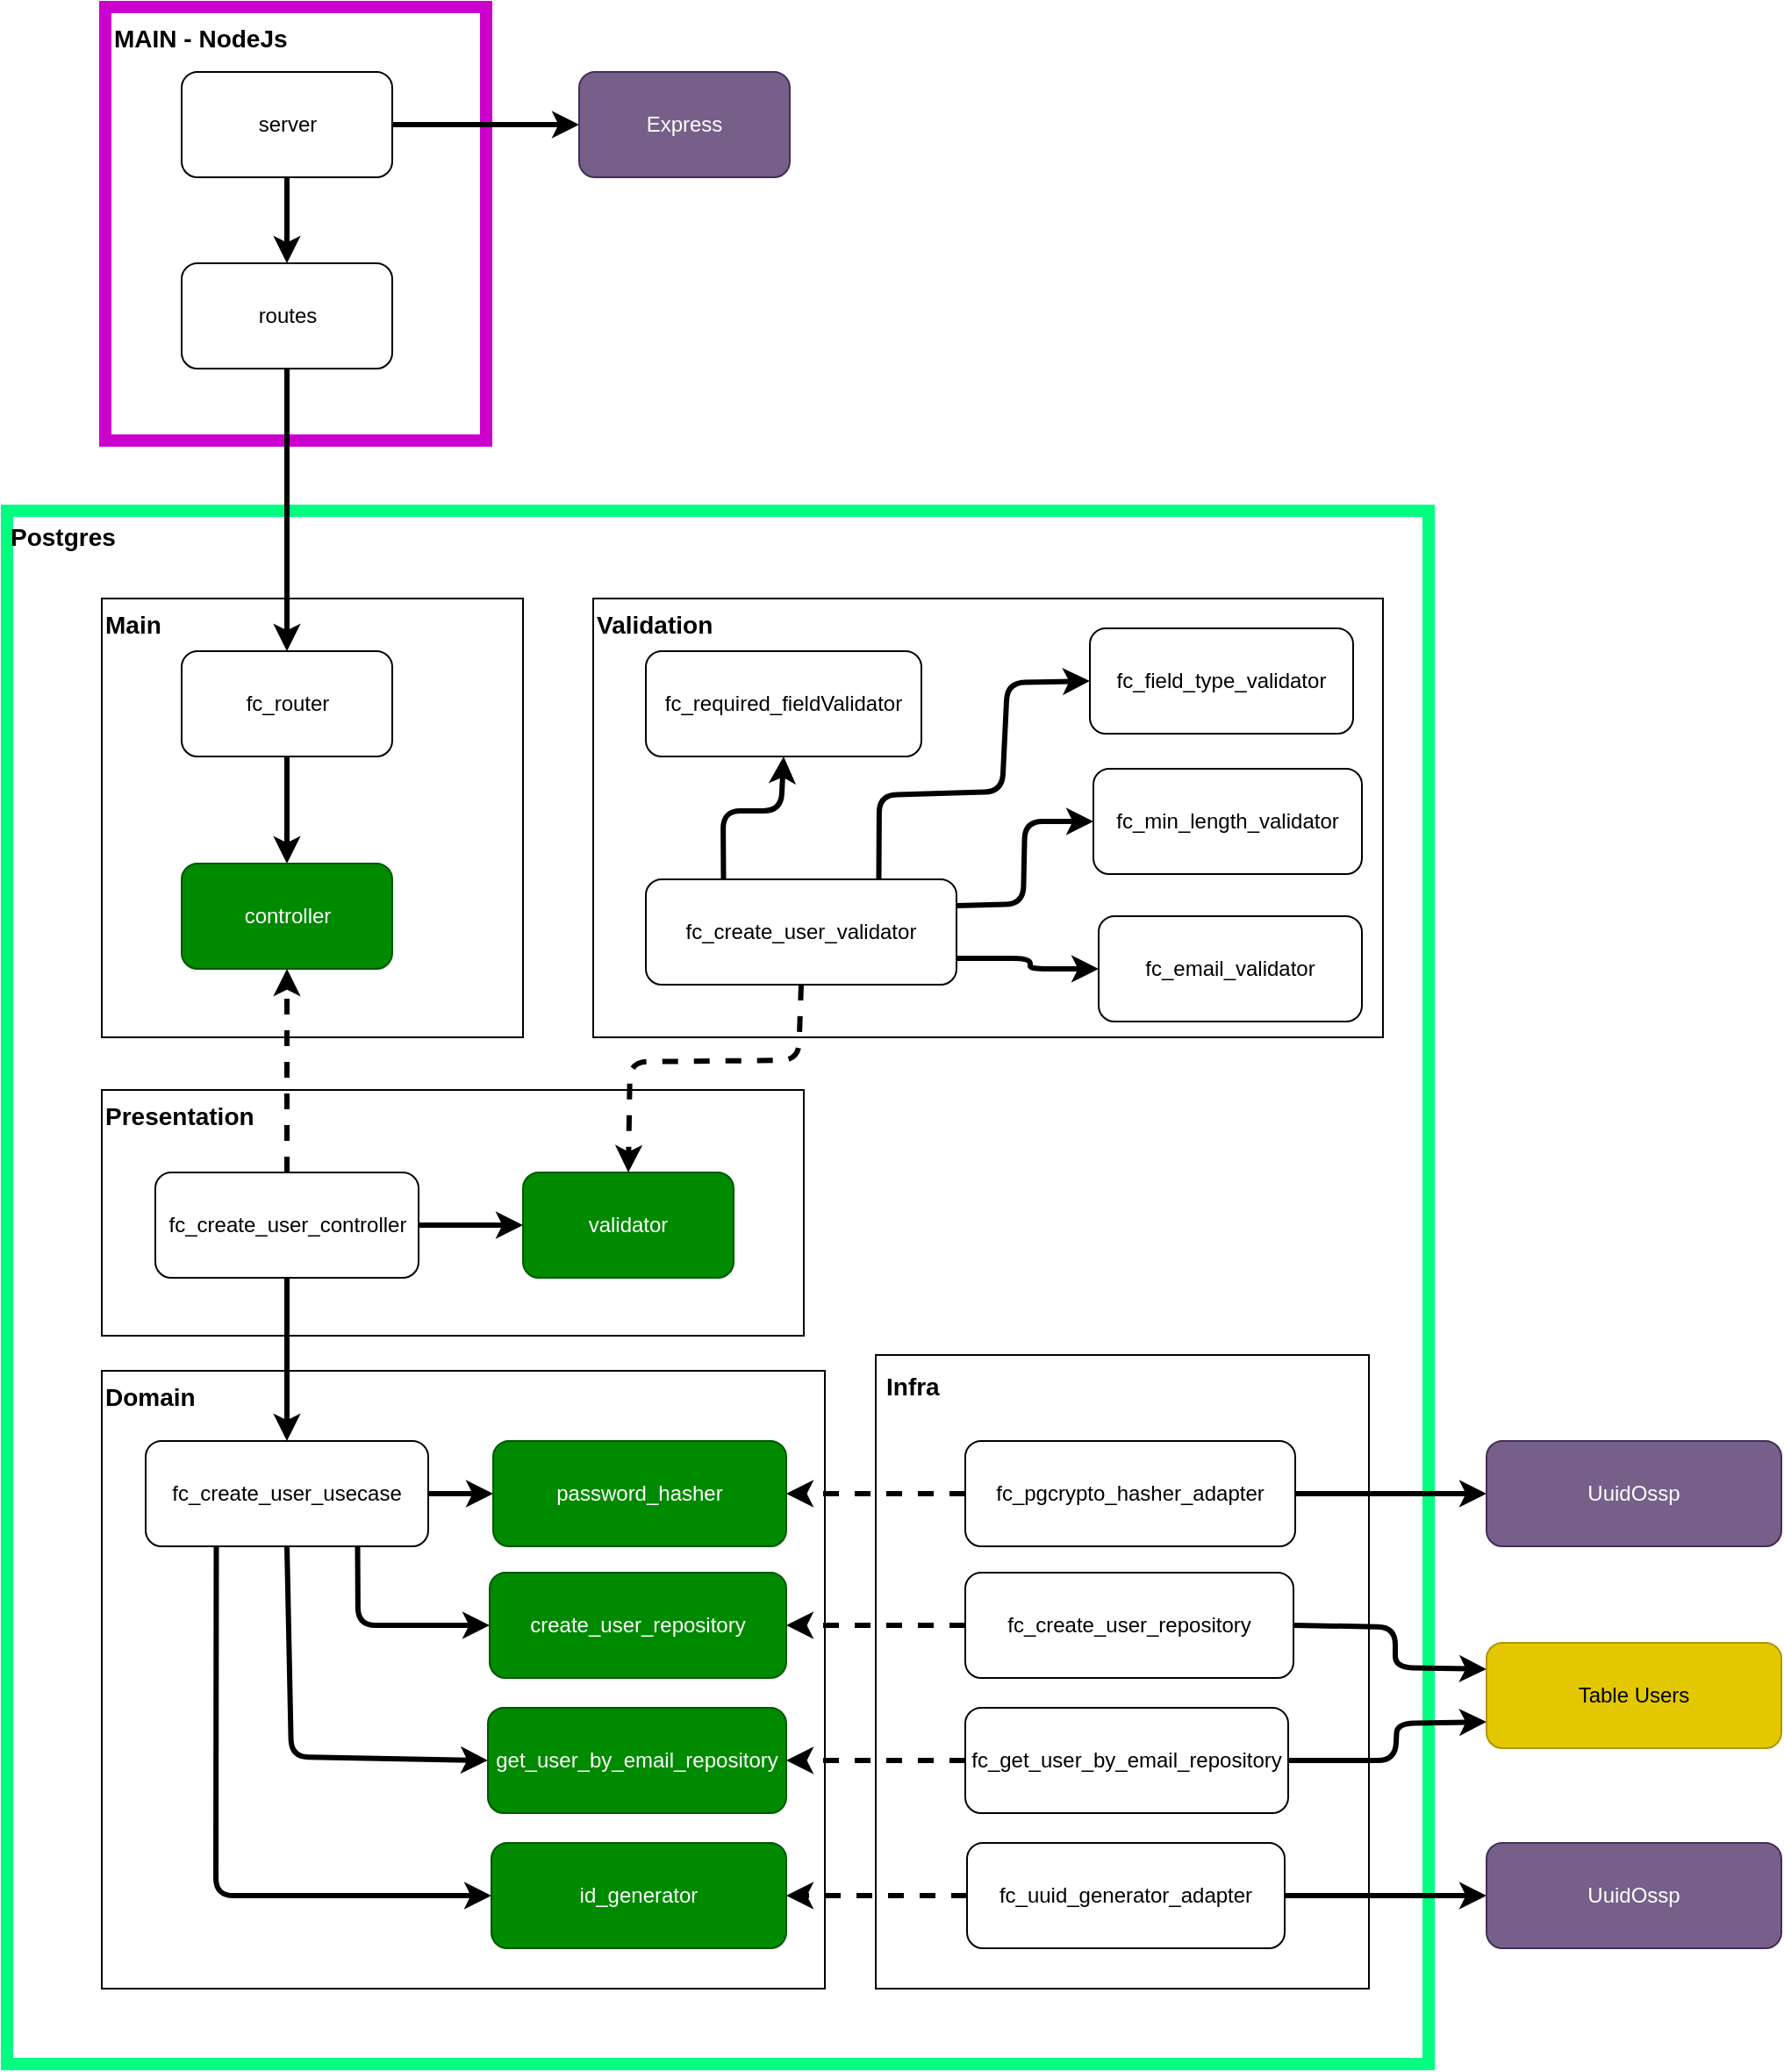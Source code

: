 <mxfile>
    <diagram id="iT9RFiSTKqCKDJlBxsRW" name="Page-1">
        <mxGraphModel dx="885" dy="419" grid="0" gridSize="10" guides="1" tooltips="1" connect="1" arrows="1" fold="1" page="0" pageScale="1" pageWidth="850" pageHeight="1100" math="0" shadow="0">
            <root>
                <mxCell id="0"/>
                <mxCell id="1" parent="0"/>
                <mxCell id="11" value="" style="rounded=0;whiteSpace=wrap;html=1;strokeWidth=7;strokeColor=#00FF80;" parent="1" vertex="1">
                    <mxGeometry x="46" y="430" width="810" height="885" as="geometry"/>
                </mxCell>
                <mxCell id="8" value="" style="rounded=0;whiteSpace=wrap;html=1;gradientColor=none;strokeColor=#CC00CC;strokeWidth=7;" parent="1" vertex="1">
                    <mxGeometry x="102" y="143" width="217" height="247" as="geometry"/>
                </mxCell>
                <mxCell id="6" style="edgeStyle=none;html=1;exitX=0.5;exitY=1;exitDx=0;exitDy=0;entryX=0.5;entryY=0;entryDx=0;entryDy=0;strokeWidth=3;" parent="1" source="2" target="5" edge="1">
                    <mxGeometry relative="1" as="geometry"/>
                </mxCell>
                <mxCell id="91" style="edgeStyle=none;html=1;exitX=1;exitY=0.5;exitDx=0;exitDy=0;entryX=0;entryY=0.5;entryDx=0;entryDy=0;strokeWidth=3;fontSize=12;" edge="1" parent="1" source="2" target="3">
                    <mxGeometry relative="1" as="geometry"/>
                </mxCell>
                <mxCell id="2" value="server" style="rounded=1;whiteSpace=wrap;html=1;" parent="1" vertex="1">
                    <mxGeometry x="145.5" y="180" width="120" height="60" as="geometry"/>
                </mxCell>
                <mxCell id="3" value="Express" style="rounded=1;whiteSpace=wrap;html=1;fillColor=#76608a;strokeColor=#432D57;fontColor=#ffffff;" parent="1" vertex="1">
                    <mxGeometry x="372" y="180" width="120" height="60" as="geometry"/>
                </mxCell>
                <mxCell id="5" value="routes" style="rounded=1;whiteSpace=wrap;html=1;" parent="1" vertex="1">
                    <mxGeometry x="145.5" y="289" width="120" height="60" as="geometry"/>
                </mxCell>
                <mxCell id="9" value="MAIN - NodeJs" style="text;html=1;strokeColor=none;fillColor=none;align=left;verticalAlign=middle;whiteSpace=wrap;rounded=0;fontStyle=1;fontSize=14;" parent="1" vertex="1">
                    <mxGeometry x="105" y="146" width="110" height="30" as="geometry"/>
                </mxCell>
                <mxCell id="15" value="Postgres" style="text;html=1;strokeColor=none;fillColor=none;align=left;verticalAlign=middle;whiteSpace=wrap;rounded=0;fontStyle=1;fontSize=14;" parent="1" vertex="1">
                    <mxGeometry x="46" y="430" width="110" height="30" as="geometry"/>
                </mxCell>
                <mxCell id="17" value="" style="rounded=0;whiteSpace=wrap;html=1;strokeWidth=1;" parent="1" vertex="1">
                    <mxGeometry x="100" y="480" width="240" height="250" as="geometry"/>
                </mxCell>
                <mxCell id="23" style="edgeStyle=none;html=1;exitX=0.5;exitY=1;exitDx=0;exitDy=0;entryX=0.5;entryY=0;entryDx=0;entryDy=0;strokeWidth=3;" parent="1" source="13" target="22" edge="1">
                    <mxGeometry relative="1" as="geometry"/>
                </mxCell>
                <mxCell id="13" value="fc_router" style="rounded=1;whiteSpace=wrap;html=1;" parent="1" vertex="1">
                    <mxGeometry x="145.5" y="510" width="120" height="60" as="geometry"/>
                </mxCell>
                <mxCell id="18" value="Main" style="text;html=1;strokeColor=none;fillColor=none;align=left;verticalAlign=middle;whiteSpace=wrap;rounded=0;fontStyle=1;fontSize=14;" parent="1" vertex="1">
                    <mxGeometry x="100" y="480" width="110" height="30" as="geometry"/>
                </mxCell>
                <mxCell id="19" value="" style="rounded=0;whiteSpace=wrap;html=1;strokeColor=default;strokeWidth=1;gradientColor=none;fillColor=none;" parent="1" vertex="1">
                    <mxGeometry x="100" y="760" width="400" height="140" as="geometry"/>
                </mxCell>
                <mxCell id="20" value="Presentation" style="text;html=1;strokeColor=none;fillColor=none;align=left;verticalAlign=middle;whiteSpace=wrap;rounded=0;fontStyle=1;fontSize=14;" parent="1" vertex="1">
                    <mxGeometry x="100" y="760" width="110" height="30" as="geometry"/>
                </mxCell>
                <mxCell id="24" style="edgeStyle=none;html=1;exitX=0.5;exitY=0;exitDx=0;exitDy=0;dashed=1;strokeWidth=3;" parent="1" source="21" target="22" edge="1">
                    <mxGeometry relative="1" as="geometry"/>
                </mxCell>
                <mxCell id="27" style="edgeStyle=none;html=1;exitX=1;exitY=0.5;exitDx=0;exitDy=0;entryX=0;entryY=0.5;entryDx=0;entryDy=0;strokeWidth=3;" parent="1" source="21" target="26" edge="1">
                    <mxGeometry relative="1" as="geometry"/>
                </mxCell>
                <mxCell id="46" style="edgeStyle=none;html=1;exitX=0.5;exitY=1;exitDx=0;exitDy=0;strokeWidth=3;fontSize=14;" parent="1" source="21" target="42" edge="1">
                    <mxGeometry relative="1" as="geometry"/>
                </mxCell>
                <mxCell id="21" value="fc_create_user_controller" style="rounded=1;whiteSpace=wrap;html=1;" parent="1" vertex="1">
                    <mxGeometry x="130.5" y="807" width="150" height="60" as="geometry"/>
                </mxCell>
                <mxCell id="22" value="controller" style="rounded=1;whiteSpace=wrap;html=1;fillColor=#008a00;fontColor=#ffffff;strokeColor=#005700;" parent="1" vertex="1">
                    <mxGeometry x="145.5" y="631" width="120" height="60" as="geometry"/>
                </mxCell>
                <mxCell id="25" value="" style="rounded=0;whiteSpace=wrap;html=1;strokeColor=default;strokeWidth=1;gradientColor=none;fillColor=none;" parent="1" vertex="1">
                    <mxGeometry x="380" y="480" width="450" height="250" as="geometry"/>
                </mxCell>
                <mxCell id="26" value="validator" style="rounded=1;whiteSpace=wrap;html=1;fillColor=#008a00;fontColor=#ffffff;strokeColor=#005700;" parent="1" vertex="1">
                    <mxGeometry x="340" y="807" width="120" height="60" as="geometry"/>
                </mxCell>
                <mxCell id="28" value="Validation" style="text;html=1;strokeColor=none;fillColor=none;align=left;verticalAlign=middle;whiteSpace=wrap;rounded=0;fontStyle=1;fontSize=14;" parent="1" vertex="1">
                    <mxGeometry x="380" y="480" width="110" height="30" as="geometry"/>
                </mxCell>
                <mxCell id="86" style="edgeStyle=none;html=1;exitX=0.25;exitY=0;exitDx=0;exitDy=0;entryX=0.5;entryY=1;entryDx=0;entryDy=0;strokeWidth=3;fontSize=12;" edge="1" parent="1" source="29" target="30">
                    <mxGeometry relative="1" as="geometry">
                        <Array as="points">
                            <mxPoint x="454" y="601"/>
                            <mxPoint x="487" y="601"/>
                        </Array>
                    </mxGeometry>
                </mxCell>
                <mxCell id="87" style="edgeStyle=none;html=1;exitX=0.75;exitY=0;exitDx=0;exitDy=0;entryX=0;entryY=0.5;entryDx=0;entryDy=0;strokeWidth=3;fontSize=12;" edge="1" parent="1" source="29" target="31">
                    <mxGeometry relative="1" as="geometry">
                        <Array as="points">
                            <mxPoint x="543" y="592"/>
                            <mxPoint x="613" y="590"/>
                            <mxPoint x="616" y="528"/>
                        </Array>
                    </mxGeometry>
                </mxCell>
                <mxCell id="88" style="edgeStyle=none;html=1;exitX=1;exitY=0.25;exitDx=0;exitDy=0;entryX=0;entryY=0.5;entryDx=0;entryDy=0;strokeWidth=3;fontSize=12;" edge="1" parent="1" source="29" target="32">
                    <mxGeometry relative="1" as="geometry">
                        <Array as="points">
                            <mxPoint x="625" y="654"/>
                            <mxPoint x="626" y="607"/>
                        </Array>
                    </mxGeometry>
                </mxCell>
                <mxCell id="89" style="edgeStyle=none;html=1;exitX=1;exitY=0.75;exitDx=0;exitDy=0;entryX=0;entryY=0.5;entryDx=0;entryDy=0;strokeWidth=3;fontSize=12;" edge="1" parent="1" source="29" target="33">
                    <mxGeometry relative="1" as="geometry">
                        <Array as="points">
                            <mxPoint x="629" y="685"/>
                            <mxPoint x="629" y="691"/>
                        </Array>
                    </mxGeometry>
                </mxCell>
                <mxCell id="90" style="edgeStyle=none;html=1;exitX=0.5;exitY=1;exitDx=0;exitDy=0;entryX=0.5;entryY=0;entryDx=0;entryDy=0;strokeWidth=3;fontSize=12;dashed=1;" edge="1" parent="1" source="29" target="26">
                    <mxGeometry relative="1" as="geometry">
                        <Array as="points">
                            <mxPoint x="497" y="743"/>
                            <mxPoint x="401" y="744"/>
                        </Array>
                    </mxGeometry>
                </mxCell>
                <mxCell id="29" value="fc_create_user_validator" style="rounded=1;whiteSpace=wrap;html=1;" parent="1" vertex="1">
                    <mxGeometry x="410" y="640" width="177" height="60" as="geometry"/>
                </mxCell>
                <mxCell id="30" value="fc_required_fieldValidator" style="rounded=1;whiteSpace=wrap;html=1;" parent="1" vertex="1">
                    <mxGeometry x="410" y="510" width="157" height="60" as="geometry"/>
                </mxCell>
                <mxCell id="31" value="fc_field_type_validator" style="rounded=1;whiteSpace=wrap;html=1;" parent="1" vertex="1">
                    <mxGeometry x="663" y="497" width="150" height="60" as="geometry"/>
                </mxCell>
                <mxCell id="32" value="fc_min_length_validator" style="rounded=1;whiteSpace=wrap;html=1;" parent="1" vertex="1">
                    <mxGeometry x="665" y="577" width="153" height="60" as="geometry"/>
                </mxCell>
                <mxCell id="33" value="fc_email_validator" style="rounded=1;whiteSpace=wrap;html=1;" parent="1" vertex="1">
                    <mxGeometry x="668" y="661" width="150" height="60" as="geometry"/>
                </mxCell>
                <mxCell id="16" style="edgeStyle=none;html=1;exitX=0.5;exitY=1;exitDx=0;exitDy=0;strokeWidth=3;" parent="1" source="5" target="13" edge="1">
                    <mxGeometry relative="1" as="geometry"/>
                </mxCell>
                <mxCell id="39" value="" style="rounded=0;whiteSpace=wrap;html=1;strokeColor=default;strokeWidth=1;gradientColor=none;fillColor=none;" parent="1" vertex="1">
                    <mxGeometry x="100" y="920" width="412" height="352" as="geometry"/>
                </mxCell>
                <mxCell id="40" value="Domain" style="text;html=1;strokeColor=none;fillColor=none;align=left;verticalAlign=middle;whiteSpace=wrap;rounded=0;fontStyle=1;fontSize=14;" parent="1" vertex="1">
                    <mxGeometry x="100" y="920" width="110" height="30" as="geometry"/>
                </mxCell>
                <mxCell id="41" style="edgeStyle=none;html=1;exitX=1;exitY=0.5;exitDx=0;exitDy=0;entryX=0;entryY=0.5;entryDx=0;entryDy=0;strokeWidth=3;" parent="1" source="42" target="43" edge="1">
                    <mxGeometry relative="1" as="geometry"/>
                </mxCell>
                <mxCell id="49" style="edgeStyle=none;html=1;exitX=0.75;exitY=1;exitDx=0;exitDy=0;entryX=0;entryY=0.5;entryDx=0;entryDy=0;strokeWidth=3;" edge="1" parent="1" source="42" target="47">
                    <mxGeometry relative="1" as="geometry">
                        <Array as="points">
                            <mxPoint x="246" y="1065"/>
                        </Array>
                    </mxGeometry>
                </mxCell>
                <mxCell id="52" style="edgeStyle=none;html=1;exitX=0.5;exitY=1;exitDx=0;exitDy=0;entryX=0;entryY=0.5;entryDx=0;entryDy=0;strokeWidth=3;" edge="1" parent="1" source="42" target="48">
                    <mxGeometry relative="1" as="geometry">
                        <Array as="points">
                            <mxPoint x="208" y="1140"/>
                        </Array>
                    </mxGeometry>
                </mxCell>
                <mxCell id="53" style="edgeStyle=none;html=1;exitX=0.25;exitY=1;exitDx=0;exitDy=0;entryX=0;entryY=0.5;entryDx=0;entryDy=0;strokeWidth=3;" edge="1" parent="1" source="42" target="44">
                    <mxGeometry relative="1" as="geometry">
                        <Array as="points">
                            <mxPoint x="165" y="1219"/>
                        </Array>
                    </mxGeometry>
                </mxCell>
                <mxCell id="42" value="fc_create_user_usecase" style="rounded=1;whiteSpace=wrap;html=1;" parent="1" vertex="1">
                    <mxGeometry x="125" y="960" width="161" height="60" as="geometry"/>
                </mxCell>
                <mxCell id="43" value="password_hasher" style="rounded=1;whiteSpace=wrap;html=1;fillColor=#008a00;fontColor=#ffffff;strokeColor=#005700;" parent="1" vertex="1">
                    <mxGeometry x="323" y="960" width="167" height="60" as="geometry"/>
                </mxCell>
                <mxCell id="44" value="id_generator" style="rounded=1;whiteSpace=wrap;html=1;fillColor=#008a00;fontColor=#ffffff;strokeColor=#005700;" parent="1" vertex="1">
                    <mxGeometry x="322" y="1189" width="168" height="60" as="geometry"/>
                </mxCell>
                <mxCell id="47" value="create_user_repository" style="rounded=1;whiteSpace=wrap;html=1;fillColor=#008a00;fontColor=#ffffff;strokeColor=#005700;" parent="1" vertex="1">
                    <mxGeometry x="321" y="1035" width="169" height="60" as="geometry"/>
                </mxCell>
                <mxCell id="48" value="get_user_by_email_repository" style="rounded=1;whiteSpace=wrap;html=1;fillColor=#008a00;fontColor=#ffffff;strokeColor=#005700;" parent="1" vertex="1">
                    <mxGeometry x="320" y="1112" width="170" height="60" as="geometry"/>
                </mxCell>
                <mxCell id="58" value="" style="rounded=0;whiteSpace=wrap;html=1;strokeColor=default;strokeWidth=1;gradientColor=none;fillColor=none;" vertex="1" parent="1">
                    <mxGeometry x="541" y="911" width="281" height="361" as="geometry"/>
                </mxCell>
                <mxCell id="59" value="Infra" style="text;html=1;strokeColor=none;fillColor=none;align=left;verticalAlign=middle;whiteSpace=wrap;rounded=0;fontStyle=1;fontSize=14;" vertex="1" parent="1">
                    <mxGeometry x="545" y="914" width="110" height="30" as="geometry"/>
                </mxCell>
                <mxCell id="70" style="edgeStyle=none;html=1;exitX=0;exitY=0.5;exitDx=0;exitDy=0;entryX=1;entryY=0.5;entryDx=0;entryDy=0;strokeWidth=3;dashed=1;" edge="1" parent="1" source="65" target="43">
                    <mxGeometry relative="1" as="geometry"/>
                </mxCell>
                <mxCell id="78" style="edgeStyle=none;html=1;exitX=1;exitY=0.5;exitDx=0;exitDy=0;entryX=0;entryY=0.5;entryDx=0;entryDy=0;strokeWidth=3;fontSize=12;" edge="1" parent="1" source="65" target="76">
                    <mxGeometry relative="1" as="geometry"/>
                </mxCell>
                <mxCell id="65" value="fc_pgcrypto_hasher_adapter" style="rounded=1;whiteSpace=wrap;html=1;" vertex="1" parent="1">
                    <mxGeometry x="592" y="960" width="188" height="60" as="geometry"/>
                </mxCell>
                <mxCell id="73" style="edgeStyle=none;html=1;exitX=0;exitY=0.5;exitDx=0;exitDy=0;entryX=1;entryY=0.5;entryDx=0;entryDy=0;strokeWidth=3;dashed=1;" edge="1" parent="1" source="66" target="44">
                    <mxGeometry relative="1" as="geometry"/>
                </mxCell>
                <mxCell id="79" style="edgeStyle=none;html=1;exitX=1;exitY=0.5;exitDx=0;exitDy=0;entryX=0;entryY=0.5;entryDx=0;entryDy=0;strokeWidth=3;fontSize=12;" edge="1" parent="1" source="66" target="75">
                    <mxGeometry relative="1" as="geometry"/>
                </mxCell>
                <mxCell id="66" value="fc_uuid_generator_adapter" style="rounded=1;whiteSpace=wrap;html=1;" vertex="1" parent="1">
                    <mxGeometry x="593" y="1189" width="181" height="60" as="geometry"/>
                </mxCell>
                <mxCell id="71" style="edgeStyle=none;html=1;exitX=0;exitY=0.5;exitDx=0;exitDy=0;entryX=1;entryY=0.5;entryDx=0;entryDy=0;strokeWidth=3;dashed=1;" edge="1" parent="1" source="67" target="47">
                    <mxGeometry relative="1" as="geometry"/>
                </mxCell>
                <mxCell id="80" style="edgeStyle=none;html=1;exitX=1;exitY=0.5;exitDx=0;exitDy=0;entryX=0;entryY=0.25;entryDx=0;entryDy=0;strokeWidth=3;fontSize=12;" edge="1" parent="1" source="67" target="77">
                    <mxGeometry relative="1" as="geometry">
                        <Array as="points">
                            <mxPoint x="837" y="1066"/>
                            <mxPoint x="837" y="1089"/>
                        </Array>
                    </mxGeometry>
                </mxCell>
                <mxCell id="67" value="fc_create_user_repository" style="rounded=1;whiteSpace=wrap;html=1;" vertex="1" parent="1">
                    <mxGeometry x="592" y="1035" width="187" height="60" as="geometry"/>
                </mxCell>
                <mxCell id="72" style="edgeStyle=none;html=1;exitX=0;exitY=0.5;exitDx=0;exitDy=0;strokeWidth=3;dashed=1;" edge="1" parent="1" source="68" target="48">
                    <mxGeometry relative="1" as="geometry"/>
                </mxCell>
                <mxCell id="81" style="edgeStyle=none;html=1;exitX=1;exitY=0.5;exitDx=0;exitDy=0;entryX=0;entryY=0.75;entryDx=0;entryDy=0;strokeWidth=3;fontSize=12;" edge="1" parent="1" source="68" target="77">
                    <mxGeometry relative="1" as="geometry">
                        <Array as="points">
                            <mxPoint x="837" y="1142"/>
                            <mxPoint x="838" y="1121"/>
                        </Array>
                    </mxGeometry>
                </mxCell>
                <mxCell id="68" value="fc_get_user_by_email_repository" style="rounded=1;whiteSpace=wrap;html=1;" vertex="1" parent="1">
                    <mxGeometry x="592" y="1112" width="184" height="60" as="geometry"/>
                </mxCell>
                <mxCell id="75" value="UuidOssp" style="rounded=1;whiteSpace=wrap;html=1;fillColor=#76608a;fontColor=#ffffff;strokeColor=#432D57;" vertex="1" parent="1">
                    <mxGeometry x="889" y="1189" width="168" height="60" as="geometry"/>
                </mxCell>
                <mxCell id="76" value="UuidOssp" style="rounded=1;whiteSpace=wrap;html=1;fillColor=#76608a;fontColor=#ffffff;strokeColor=#432D57;" vertex="1" parent="1">
                    <mxGeometry x="889" y="960" width="168" height="60" as="geometry"/>
                </mxCell>
                <mxCell id="77" value="Table Users" style="rounded=1;whiteSpace=wrap;html=1;fillColor=#e3c800;fontColor=#000000;strokeColor=#B09500;" vertex="1" parent="1">
                    <mxGeometry x="889" y="1075" width="168" height="60" as="geometry"/>
                </mxCell>
            </root>
        </mxGraphModel>
    </diagram>
</mxfile>